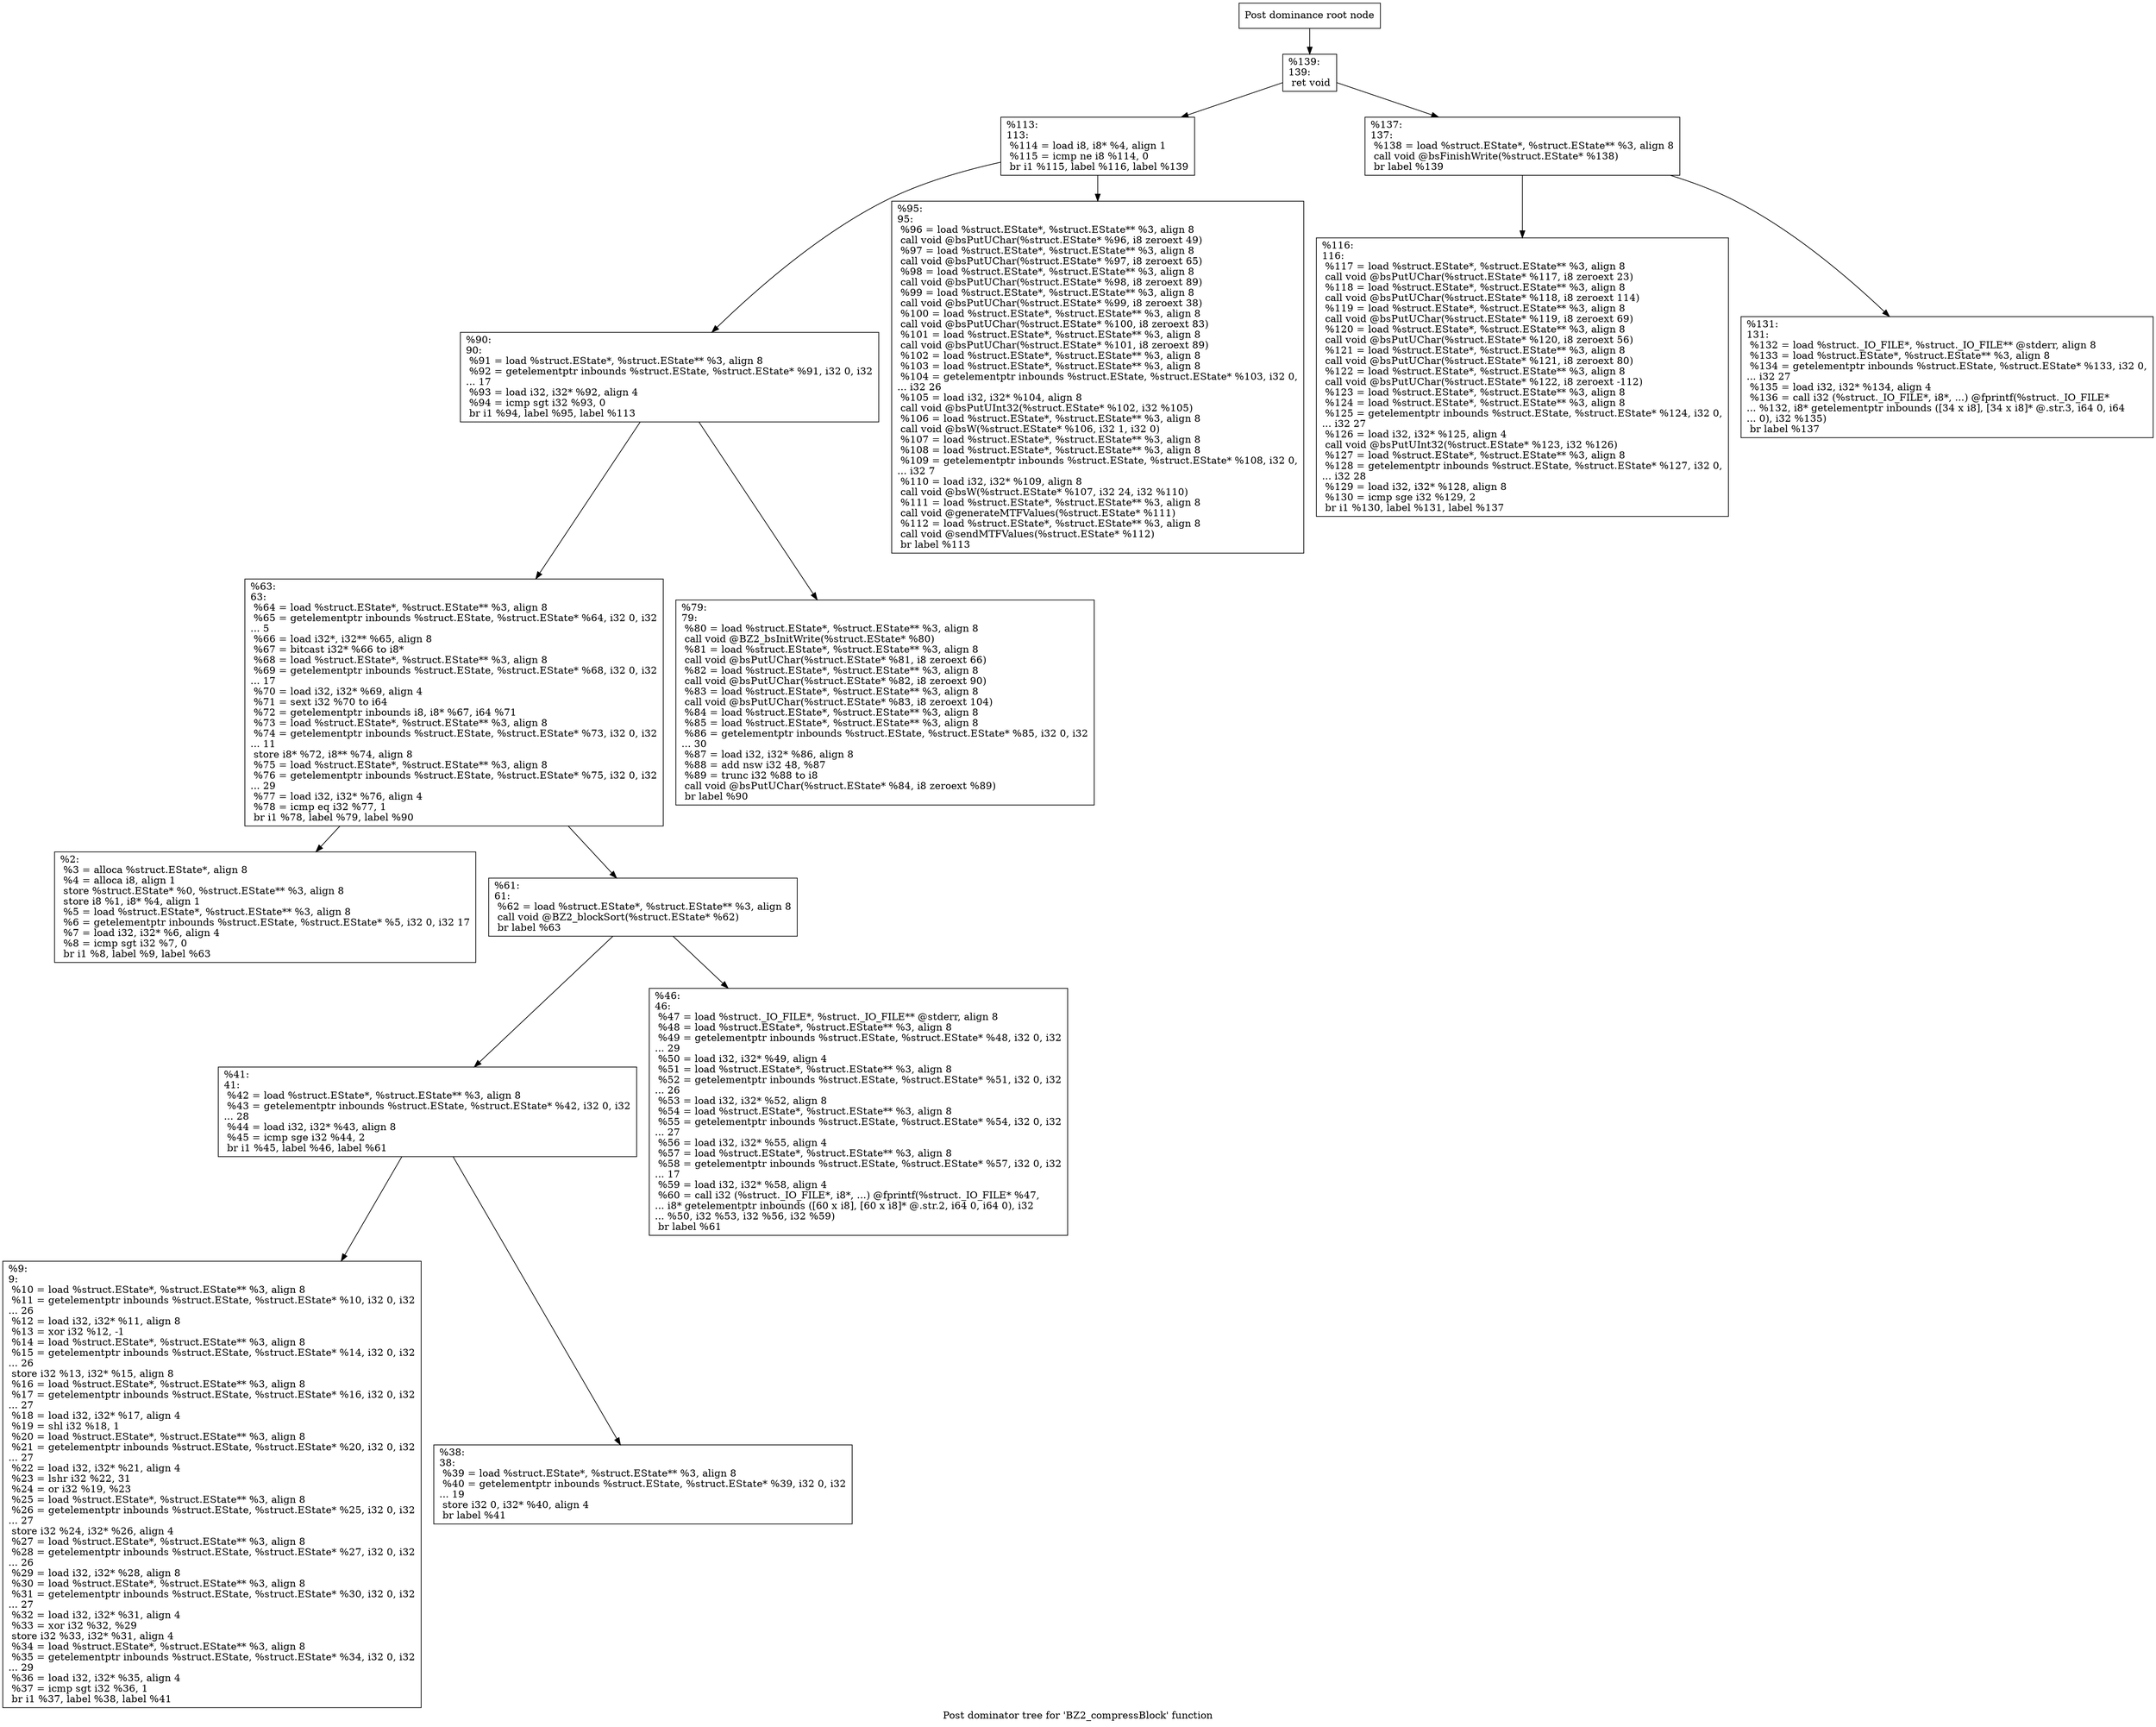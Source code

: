 digraph "Post dominator tree for 'BZ2_compressBlock' function" {
	label="Post dominator tree for 'BZ2_compressBlock' function";

	Node0x161bc70 [shape=record,label="{Post dominance root node}"];
	Node0x161bc70 -> Node0x161c5b0;
	Node0x161c5b0 [shape=record,label="{%139:\l139:                                              \l  ret void\l}"];
	Node0x161c5b0 -> Node0x15f8700;
	Node0x161c5b0 -> Node0x154cac0;
	Node0x15f8700 [shape=record,label="{%113:\l113:                                              \l  %114 = load i8, i8* %4, align 1\l  %115 = icmp ne i8 %114, 0\l  br i1 %115, label %116, label %139\l}"];
	Node0x15f8700 -> Node0x15fe0a0;
	Node0x15f8700 -> Node0x1526e50;
	Node0x15fe0a0 [shape=record,label="{%90:\l90:                                               \l  %91 = load %struct.EState*, %struct.EState** %3, align 8\l  %92 = getelementptr inbounds %struct.EState, %struct.EState* %91, i32 0, i32\l... 17\l  %93 = load i32, i32* %92, align 4\l  %94 = icmp sgt i32 %93, 0\l  br i1 %94, label %95, label %113\l}"];
	Node0x15fe0a0 -> Node0x161d800;
	Node0x15fe0a0 -> Node0x1483800;
	Node0x161d800 [shape=record,label="{%63:\l63:                                               \l  %64 = load %struct.EState*, %struct.EState** %3, align 8\l  %65 = getelementptr inbounds %struct.EState, %struct.EState* %64, i32 0, i32\l... 5\l  %66 = load i32*, i32** %65, align 8\l  %67 = bitcast i32* %66 to i8*\l  %68 = load %struct.EState*, %struct.EState** %3, align 8\l  %69 = getelementptr inbounds %struct.EState, %struct.EState* %68, i32 0, i32\l... 17\l  %70 = load i32, i32* %69, align 4\l  %71 = sext i32 %70 to i64\l  %72 = getelementptr inbounds i8, i8* %67, i64 %71\l  %73 = load %struct.EState*, %struct.EState** %3, align 8\l  %74 = getelementptr inbounds %struct.EState, %struct.EState* %73, i32 0, i32\l... 11\l  store i8* %72, i8** %74, align 8\l  %75 = load %struct.EState*, %struct.EState** %3, align 8\l  %76 = getelementptr inbounds %struct.EState, %struct.EState* %75, i32 0, i32\l... 29\l  %77 = load i32, i32* %76, align 4\l  %78 = icmp eq i32 %77, 1\l  br i1 %78, label %79, label %90\l}"];
	Node0x161d800 -> Node0x161c270;
	Node0x161d800 -> Node0x139bc80;
	Node0x161c270 [shape=record,label="{%2:\l  %3 = alloca %struct.EState*, align 8\l  %4 = alloca i8, align 1\l  store %struct.EState* %0, %struct.EState** %3, align 8\l  store i8 %1, i8* %4, align 1\l  %5 = load %struct.EState*, %struct.EState** %3, align 8\l  %6 = getelementptr inbounds %struct.EState, %struct.EState* %5, i32 0, i32 17\l  %7 = load i32, i32* %6, align 4\l  %8 = icmp sgt i32 %7, 0\l  br i1 %8, label %9, label %63\l}"];
	Node0x139bc80 [shape=record,label="{%61:\l61:                                               \l  %62 = load %struct.EState*, %struct.EState** %3, align 8\l  call void @BZ2_blockSort(%struct.EState* %62)\l  br label %63\l}"];
	Node0x139bc80 -> Node0x15516e0;
	Node0x139bc80 -> Node0x14e93e0;
	Node0x15516e0 [shape=record,label="{%41:\l41:                                               \l  %42 = load %struct.EState*, %struct.EState** %3, align 8\l  %43 = getelementptr inbounds %struct.EState, %struct.EState* %42, i32 0, i32\l... 28\l  %44 = load i32, i32* %43, align 8\l  %45 = icmp sge i32 %44, 2\l  br i1 %45, label %46, label %61\l}"];
	Node0x15516e0 -> Node0x154f350;
	Node0x15516e0 -> Node0x138f640;
	Node0x154f350 [shape=record,label="{%9:\l9:                                                \l  %10 = load %struct.EState*, %struct.EState** %3, align 8\l  %11 = getelementptr inbounds %struct.EState, %struct.EState* %10, i32 0, i32\l... 26\l  %12 = load i32, i32* %11, align 8\l  %13 = xor i32 %12, -1\l  %14 = load %struct.EState*, %struct.EState** %3, align 8\l  %15 = getelementptr inbounds %struct.EState, %struct.EState* %14, i32 0, i32\l... 26\l  store i32 %13, i32* %15, align 8\l  %16 = load %struct.EState*, %struct.EState** %3, align 8\l  %17 = getelementptr inbounds %struct.EState, %struct.EState* %16, i32 0, i32\l... 27\l  %18 = load i32, i32* %17, align 4\l  %19 = shl i32 %18, 1\l  %20 = load %struct.EState*, %struct.EState** %3, align 8\l  %21 = getelementptr inbounds %struct.EState, %struct.EState* %20, i32 0, i32\l... 27\l  %22 = load i32, i32* %21, align 4\l  %23 = lshr i32 %22, 31\l  %24 = or i32 %19, %23\l  %25 = load %struct.EState*, %struct.EState** %3, align 8\l  %26 = getelementptr inbounds %struct.EState, %struct.EState* %25, i32 0, i32\l... 27\l  store i32 %24, i32* %26, align 4\l  %27 = load %struct.EState*, %struct.EState** %3, align 8\l  %28 = getelementptr inbounds %struct.EState, %struct.EState* %27, i32 0, i32\l... 26\l  %29 = load i32, i32* %28, align 8\l  %30 = load %struct.EState*, %struct.EState** %3, align 8\l  %31 = getelementptr inbounds %struct.EState, %struct.EState* %30, i32 0, i32\l... 27\l  %32 = load i32, i32* %31, align 4\l  %33 = xor i32 %32, %29\l  store i32 %33, i32* %31, align 4\l  %34 = load %struct.EState*, %struct.EState** %3, align 8\l  %35 = getelementptr inbounds %struct.EState, %struct.EState* %34, i32 0, i32\l... 29\l  %36 = load i32, i32* %35, align 4\l  %37 = icmp sgt i32 %36, 1\l  br i1 %37, label %38, label %41\l}"];
	Node0x138f640 [shape=record,label="{%38:\l38:                                               \l  %39 = load %struct.EState*, %struct.EState** %3, align 8\l  %40 = getelementptr inbounds %struct.EState, %struct.EState* %39, i32 0, i32\l... 19\l  store i32 0, i32* %40, align 4\l  br label %41\l}"];
	Node0x14e93e0 [shape=record,label="{%46:\l46:                                               \l  %47 = load %struct._IO_FILE*, %struct._IO_FILE** @stderr, align 8\l  %48 = load %struct.EState*, %struct.EState** %3, align 8\l  %49 = getelementptr inbounds %struct.EState, %struct.EState* %48, i32 0, i32\l... 29\l  %50 = load i32, i32* %49, align 4\l  %51 = load %struct.EState*, %struct.EState** %3, align 8\l  %52 = getelementptr inbounds %struct.EState, %struct.EState* %51, i32 0, i32\l... 26\l  %53 = load i32, i32* %52, align 8\l  %54 = load %struct.EState*, %struct.EState** %3, align 8\l  %55 = getelementptr inbounds %struct.EState, %struct.EState* %54, i32 0, i32\l... 27\l  %56 = load i32, i32* %55, align 4\l  %57 = load %struct.EState*, %struct.EState** %3, align 8\l  %58 = getelementptr inbounds %struct.EState, %struct.EState* %57, i32 0, i32\l... 17\l  %59 = load i32, i32* %58, align 4\l  %60 = call i32 (%struct._IO_FILE*, i8*, ...) @fprintf(%struct._IO_FILE* %47,\l... i8* getelementptr inbounds ([60 x i8], [60 x i8]* @.str.2, i64 0, i64 0), i32\l... %50, i32 %53, i32 %56, i32 %59)\l  br label %61\l}"];
	Node0x1483800 [shape=record,label="{%79:\l79:                                               \l  %80 = load %struct.EState*, %struct.EState** %3, align 8\l  call void @BZ2_bsInitWrite(%struct.EState* %80)\l  %81 = load %struct.EState*, %struct.EState** %3, align 8\l  call void @bsPutUChar(%struct.EState* %81, i8 zeroext 66)\l  %82 = load %struct.EState*, %struct.EState** %3, align 8\l  call void @bsPutUChar(%struct.EState* %82, i8 zeroext 90)\l  %83 = load %struct.EState*, %struct.EState** %3, align 8\l  call void @bsPutUChar(%struct.EState* %83, i8 zeroext 104)\l  %84 = load %struct.EState*, %struct.EState** %3, align 8\l  %85 = load %struct.EState*, %struct.EState** %3, align 8\l  %86 = getelementptr inbounds %struct.EState, %struct.EState* %85, i32 0, i32\l... 30\l  %87 = load i32, i32* %86, align 8\l  %88 = add nsw i32 48, %87\l  %89 = trunc i32 %88 to i8\l  call void @bsPutUChar(%struct.EState* %84, i8 zeroext %89)\l  br label %90\l}"];
	Node0x1526e50 [shape=record,label="{%95:\l95:                                               \l  %96 = load %struct.EState*, %struct.EState** %3, align 8\l  call void @bsPutUChar(%struct.EState* %96, i8 zeroext 49)\l  %97 = load %struct.EState*, %struct.EState** %3, align 8\l  call void @bsPutUChar(%struct.EState* %97, i8 zeroext 65)\l  %98 = load %struct.EState*, %struct.EState** %3, align 8\l  call void @bsPutUChar(%struct.EState* %98, i8 zeroext 89)\l  %99 = load %struct.EState*, %struct.EState** %3, align 8\l  call void @bsPutUChar(%struct.EState* %99, i8 zeroext 38)\l  %100 = load %struct.EState*, %struct.EState** %3, align 8\l  call void @bsPutUChar(%struct.EState* %100, i8 zeroext 83)\l  %101 = load %struct.EState*, %struct.EState** %3, align 8\l  call void @bsPutUChar(%struct.EState* %101, i8 zeroext 89)\l  %102 = load %struct.EState*, %struct.EState** %3, align 8\l  %103 = load %struct.EState*, %struct.EState** %3, align 8\l  %104 = getelementptr inbounds %struct.EState, %struct.EState* %103, i32 0,\l... i32 26\l  %105 = load i32, i32* %104, align 8\l  call void @bsPutUInt32(%struct.EState* %102, i32 %105)\l  %106 = load %struct.EState*, %struct.EState** %3, align 8\l  call void @bsW(%struct.EState* %106, i32 1, i32 0)\l  %107 = load %struct.EState*, %struct.EState** %3, align 8\l  %108 = load %struct.EState*, %struct.EState** %3, align 8\l  %109 = getelementptr inbounds %struct.EState, %struct.EState* %108, i32 0,\l... i32 7\l  %110 = load i32, i32* %109, align 8\l  call void @bsW(%struct.EState* %107, i32 24, i32 %110)\l  %111 = load %struct.EState*, %struct.EState** %3, align 8\l  call void @generateMTFValues(%struct.EState* %111)\l  %112 = load %struct.EState*, %struct.EState** %3, align 8\l  call void @sendMTFValues(%struct.EState* %112)\l  br label %113\l}"];
	Node0x154cac0 [shape=record,label="{%137:\l137:                                              \l  %138 = load %struct.EState*, %struct.EState** %3, align 8\l  call void @bsFinishWrite(%struct.EState* %138)\l  br label %139\l}"];
	Node0x154cac0 -> Node0x14f7910;
	Node0x154cac0 -> Node0x1546180;
	Node0x14f7910 [shape=record,label="{%116:\l116:                                              \l  %117 = load %struct.EState*, %struct.EState** %3, align 8\l  call void @bsPutUChar(%struct.EState* %117, i8 zeroext 23)\l  %118 = load %struct.EState*, %struct.EState** %3, align 8\l  call void @bsPutUChar(%struct.EState* %118, i8 zeroext 114)\l  %119 = load %struct.EState*, %struct.EState** %3, align 8\l  call void @bsPutUChar(%struct.EState* %119, i8 zeroext 69)\l  %120 = load %struct.EState*, %struct.EState** %3, align 8\l  call void @bsPutUChar(%struct.EState* %120, i8 zeroext 56)\l  %121 = load %struct.EState*, %struct.EState** %3, align 8\l  call void @bsPutUChar(%struct.EState* %121, i8 zeroext 80)\l  %122 = load %struct.EState*, %struct.EState** %3, align 8\l  call void @bsPutUChar(%struct.EState* %122, i8 zeroext -112)\l  %123 = load %struct.EState*, %struct.EState** %3, align 8\l  %124 = load %struct.EState*, %struct.EState** %3, align 8\l  %125 = getelementptr inbounds %struct.EState, %struct.EState* %124, i32 0,\l... i32 27\l  %126 = load i32, i32* %125, align 4\l  call void @bsPutUInt32(%struct.EState* %123, i32 %126)\l  %127 = load %struct.EState*, %struct.EState** %3, align 8\l  %128 = getelementptr inbounds %struct.EState, %struct.EState* %127, i32 0,\l... i32 28\l  %129 = load i32, i32* %128, align 8\l  %130 = icmp sge i32 %129, 2\l  br i1 %130, label %131, label %137\l}"];
	Node0x1546180 [shape=record,label="{%131:\l131:                                              \l  %132 = load %struct._IO_FILE*, %struct._IO_FILE** @stderr, align 8\l  %133 = load %struct.EState*, %struct.EState** %3, align 8\l  %134 = getelementptr inbounds %struct.EState, %struct.EState* %133, i32 0,\l... i32 27\l  %135 = load i32, i32* %134, align 4\l  %136 = call i32 (%struct._IO_FILE*, i8*, ...) @fprintf(%struct._IO_FILE*\l... %132, i8* getelementptr inbounds ([34 x i8], [34 x i8]* @.str.3, i64 0, i64\l... 0), i32 %135)\l  br label %137\l}"];
}
